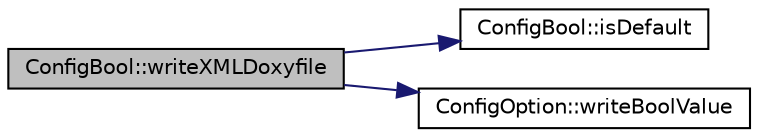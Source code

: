 digraph "ConfigBool::writeXMLDoxyfile"
{
 // LATEX_PDF_SIZE
  edge [fontname="Helvetica",fontsize="10",labelfontname="Helvetica",labelfontsize="10"];
  node [fontname="Helvetica",fontsize="10",shape=record];
  rankdir="LR";
  Node1 [label="ConfigBool::writeXMLDoxyfile",height=0.2,width=0.4,color="black", fillcolor="grey75", style="filled", fontcolor="black",tooltip=" "];
  Node1 -> Node2 [color="midnightblue",fontsize="10",style="solid",fontname="Helvetica"];
  Node2 [label="ConfigBool::isDefault",height=0.2,width=0.4,color="black", fillcolor="white", style="filled",URL="$classConfigBool.html#af3440309ac03468f45e99cbfa2847003",tooltip=" "];
  Node1 -> Node3 [color="midnightblue",fontsize="10",style="solid",fontname="Helvetica"];
  Node3 [label="ConfigOption::writeBoolValue",height=0.2,width=0.4,color="black", fillcolor="white", style="filled",URL="$classConfigOption.html#af1841ab62c57c5ec4e594950f25115cd",tooltip=" "];
}
